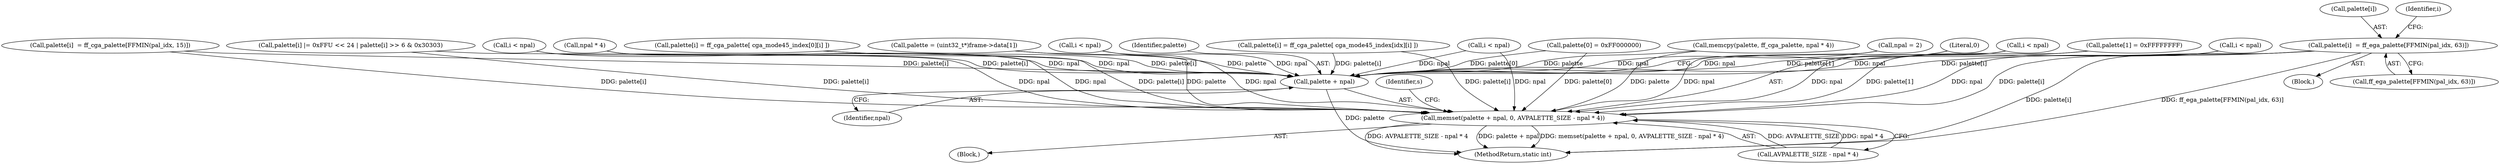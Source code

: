 digraph "0_FFmpeg_8c2ea3030af7b40a3c4275696fb5c76cdb80950a@pointer" {
"1000514" [label="(Call,palette[i]  = ff_ega_palette[FFMIN(pal_idx, 63)])"];
"1000636" [label="(Call,memset(palette + npal, 0, AVPALETTE_SIZE - npal * 4))"];
"1000637" [label="(Call,palette + npal)"];
"1000633" [label="(Call,npal * 4)"];
"1000500" [label="(Call,i < npal)"];
"1000586" [label="(Call,palette[0] = 0xFF000000)"];
"1000436" [label="(Call,palette[i] = ff_cga_palette[ cga_mode45_index[idx][i] ])"];
"1000636" [label="(Call,memset(palette + npal, 0, AVPALETTE_SIZE - npal * 4))"];
"1000609" [label="(Call,i < npal)"];
"1000591" [label="(Call,palette[1] = 0xFFFFFFFF)"];
"1000462" [label="(Call,i < npal)"];
"1000105" [label="(Block,)"];
"1000630" [label="(Call,memcpy(palette, ff_cga_palette, npal * 4))"];
"1000518" [label="(Call,ff_ega_palette[FFMIN(pal_idx, 63)])"];
"1000639" [label="(Identifier,npal)"];
"1000515" [label="(Call,palette[i])"];
"1000544" [label="(Call,i < npal)"];
"1000431" [label="(Call,i < npal)"];
"1000504" [label="(Identifier,i)"];
"1000637" [label="(Call,palette + npal)"];
"1000514" [label="(Call,palette[i]  = ff_ega_palette[FFMIN(pal_idx, 63)])"];
"1000583" [label="(Call,npal = 2)"];
"1000390" [label="(Call,palette = (uint32_t*)frame->data[1])"];
"1000641" [label="(Call,AVPALETTE_SIZE - npal * 4)"];
"1000638" [label="(Identifier,palette)"];
"1000931" [label="(MethodReturn,static int)"];
"1000640" [label="(Literal,0)"];
"1000649" [label="(Identifier,s)"];
"1000561" [label="(Call,palette[i] |= 0xFFU << 24 | palette[i] >> 6 & 0x30303)"];
"1000476" [label="(Call,palette[i]  = ff_cga_palette[FFMIN(pal_idx, 15)])"];
"1000614" [label="(Call,palette[i] = ff_cga_palette[ cga_mode45_index[0][i] ])"];
"1000505" [label="(Block,)"];
"1000514" -> "1000505"  [label="AST: "];
"1000514" -> "1000518"  [label="CFG: "];
"1000515" -> "1000514"  [label="AST: "];
"1000518" -> "1000514"  [label="AST: "];
"1000504" -> "1000514"  [label="CFG: "];
"1000514" -> "1000931"  [label="DDG: palette[i]"];
"1000514" -> "1000931"  [label="DDG: ff_ega_palette[FFMIN(pal_idx, 63)]"];
"1000514" -> "1000636"  [label="DDG: palette[i]"];
"1000514" -> "1000637"  [label="DDG: palette[i]"];
"1000636" -> "1000105"  [label="AST: "];
"1000636" -> "1000641"  [label="CFG: "];
"1000637" -> "1000636"  [label="AST: "];
"1000640" -> "1000636"  [label="AST: "];
"1000641" -> "1000636"  [label="AST: "];
"1000649" -> "1000636"  [label="CFG: "];
"1000636" -> "1000931"  [label="DDG: AVPALETTE_SIZE - npal * 4"];
"1000636" -> "1000931"  [label="DDG: palette + npal"];
"1000636" -> "1000931"  [label="DDG: memset(palette + npal, 0, AVPALETTE_SIZE - npal * 4)"];
"1000436" -> "1000636"  [label="DDG: palette[i]"];
"1000561" -> "1000636"  [label="DDG: palette[i]"];
"1000630" -> "1000636"  [label="DDG: palette"];
"1000591" -> "1000636"  [label="DDG: palette[1]"];
"1000586" -> "1000636"  [label="DDG: palette[0]"];
"1000390" -> "1000636"  [label="DDG: palette"];
"1000614" -> "1000636"  [label="DDG: palette[i]"];
"1000476" -> "1000636"  [label="DDG: palette[i]"];
"1000544" -> "1000636"  [label="DDG: npal"];
"1000583" -> "1000636"  [label="DDG: npal"];
"1000609" -> "1000636"  [label="DDG: npal"];
"1000500" -> "1000636"  [label="DDG: npal"];
"1000633" -> "1000636"  [label="DDG: npal"];
"1000431" -> "1000636"  [label="DDG: npal"];
"1000462" -> "1000636"  [label="DDG: npal"];
"1000641" -> "1000636"  [label="DDG: AVPALETTE_SIZE"];
"1000641" -> "1000636"  [label="DDG: npal * 4"];
"1000637" -> "1000639"  [label="CFG: "];
"1000638" -> "1000637"  [label="AST: "];
"1000639" -> "1000637"  [label="AST: "];
"1000640" -> "1000637"  [label="CFG: "];
"1000637" -> "1000931"  [label="DDG: palette"];
"1000436" -> "1000637"  [label="DDG: palette[i]"];
"1000561" -> "1000637"  [label="DDG: palette[i]"];
"1000630" -> "1000637"  [label="DDG: palette"];
"1000591" -> "1000637"  [label="DDG: palette[1]"];
"1000586" -> "1000637"  [label="DDG: palette[0]"];
"1000390" -> "1000637"  [label="DDG: palette"];
"1000614" -> "1000637"  [label="DDG: palette[i]"];
"1000476" -> "1000637"  [label="DDG: palette[i]"];
"1000544" -> "1000637"  [label="DDG: npal"];
"1000583" -> "1000637"  [label="DDG: npal"];
"1000609" -> "1000637"  [label="DDG: npal"];
"1000500" -> "1000637"  [label="DDG: npal"];
"1000633" -> "1000637"  [label="DDG: npal"];
"1000431" -> "1000637"  [label="DDG: npal"];
"1000462" -> "1000637"  [label="DDG: npal"];
}
